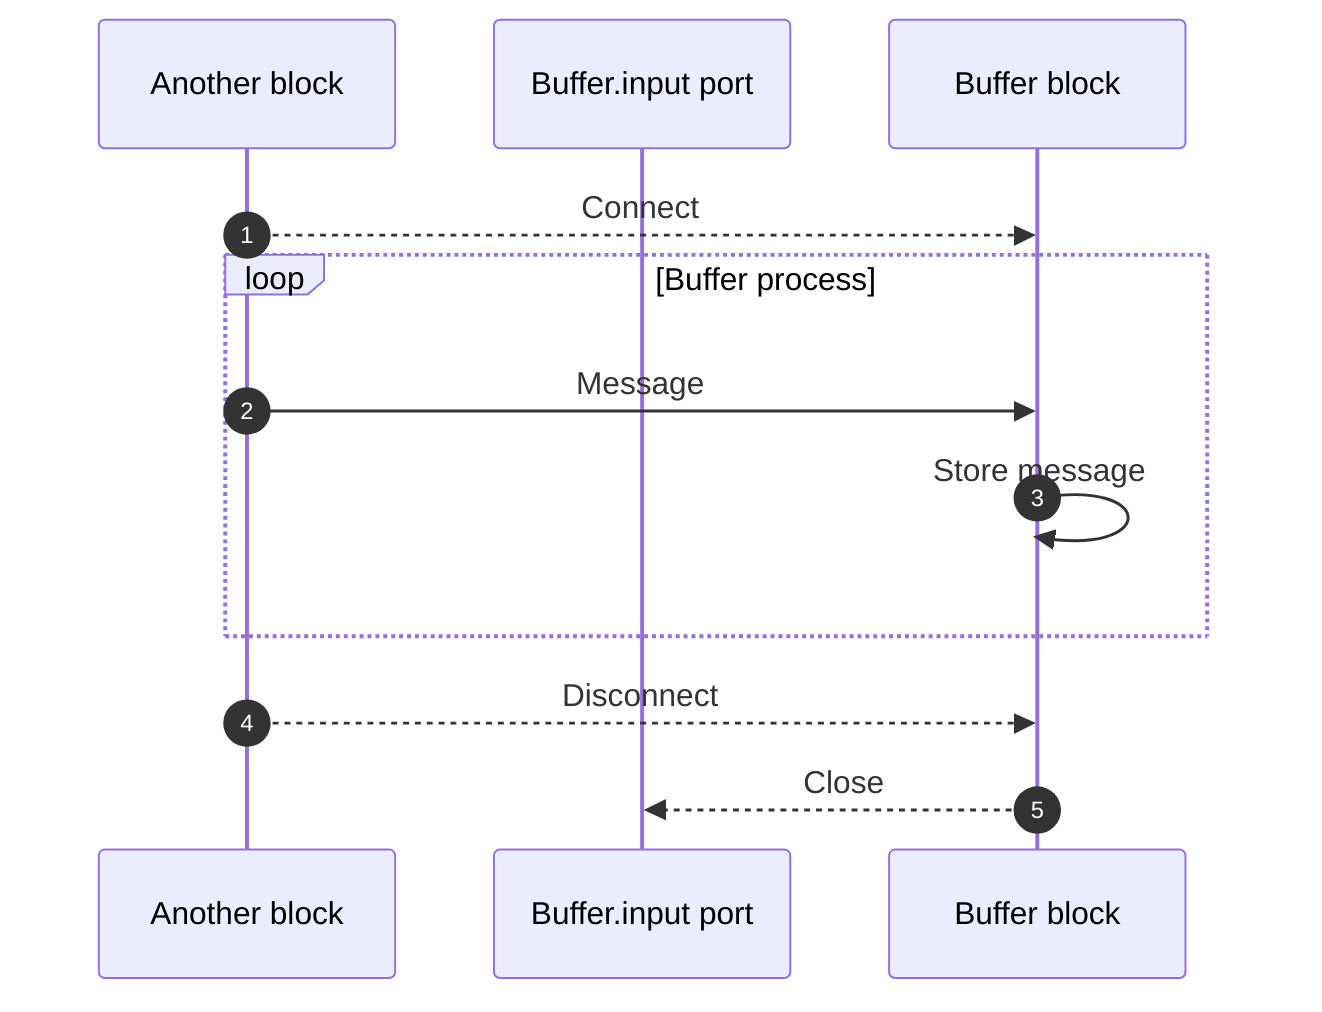 sequenceDiagram
    autonumber
    participant BlockA as Another block
    participant Buffer.input as Buffer.input port
    participant Buffer as Buffer block

    BlockA-->>Buffer: Connect

    loop Buffer process
        BlockA->>Buffer: Message
        Buffer->>Buffer: Store message
    end

    BlockA-->>Buffer: Disconnect
    Buffer-->>Buffer.input: Close